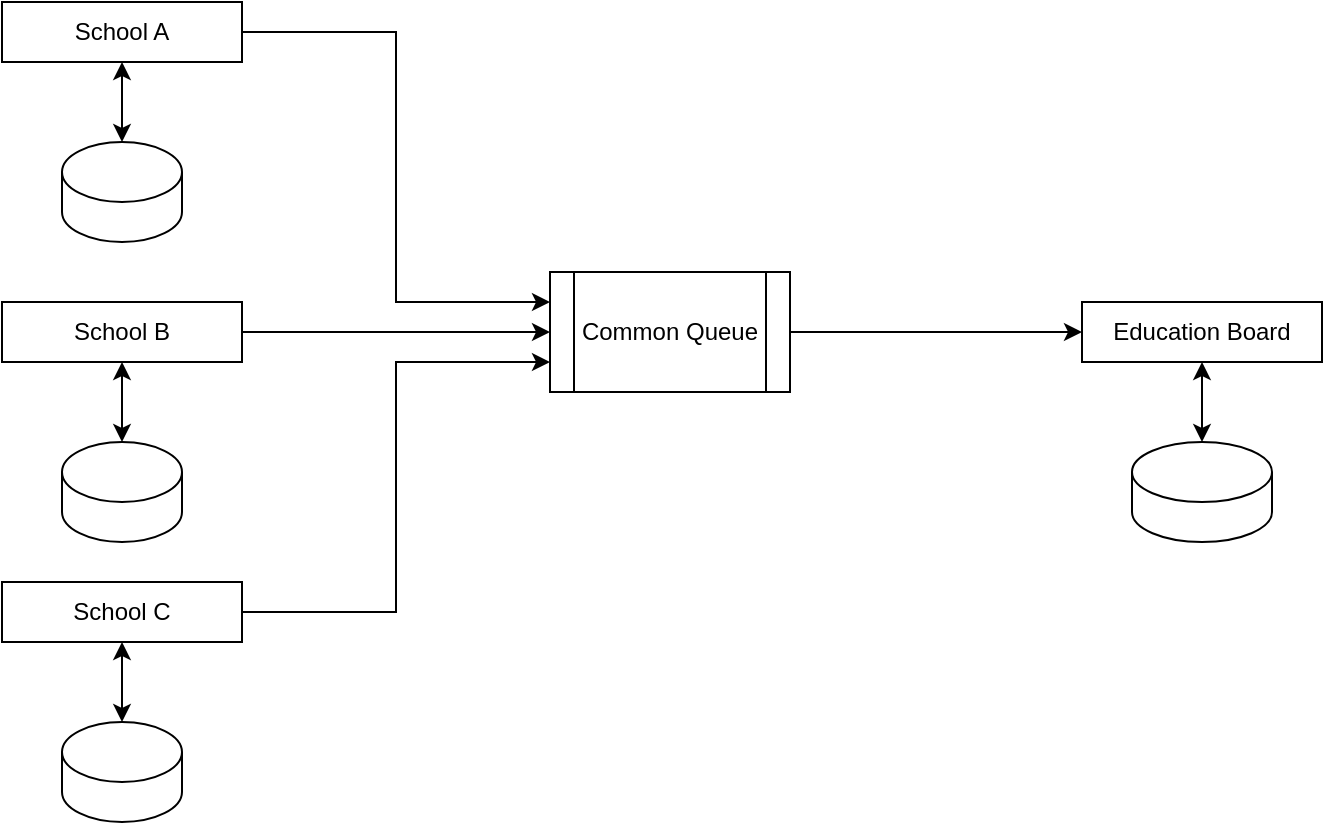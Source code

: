 <mxfile version="20.8.14" type="device"><diagram name="Page-1" id="Ow3k_eBwTl66P7GtZCbj"><mxGraphModel dx="1050" dy="541" grid="1" gridSize="10" guides="1" tooltips="1" connect="1" arrows="1" fold="1" page="1" pageScale="1" pageWidth="827" pageHeight="1169" math="0" shadow="0"><root><mxCell id="0"/><mxCell id="1" parent="0"/><mxCell id="tCC5okO58yod-VnCCLk_-17" style="edgeStyle=orthogonalEdgeStyle;rounded=0;orthogonalLoop=1;jettySize=auto;html=1;entryX=0;entryY=0.25;entryDx=0;entryDy=0;" edge="1" parent="1" source="tCC5okO58yod-VnCCLk_-4" target="tCC5okO58yod-VnCCLk_-16"><mxGeometry relative="1" as="geometry"/></mxCell><mxCell id="tCC5okO58yod-VnCCLk_-4" value="School A" style="rounded=0;whiteSpace=wrap;html=1;" vertex="1" parent="1"><mxGeometry x="80" y="40" width="120" height="30" as="geometry"/></mxCell><mxCell id="tCC5okO58yod-VnCCLk_-5" value="" style="shape=cylinder3;whiteSpace=wrap;html=1;boundedLbl=1;backgroundOutline=1;size=15;" vertex="1" parent="1"><mxGeometry x="110" y="110" width="60" height="50" as="geometry"/></mxCell><mxCell id="tCC5okO58yod-VnCCLk_-6" value="" style="endArrow=classic;startArrow=classic;html=1;rounded=0;entryX=0.5;entryY=1;entryDx=0;entryDy=0;exitX=0.5;exitY=0;exitDx=0;exitDy=0;exitPerimeter=0;" edge="1" parent="1" source="tCC5okO58yod-VnCCLk_-5"><mxGeometry width="50" height="50" relative="1" as="geometry"><mxPoint x="130" y="120" as="sourcePoint"/><mxPoint x="140" y="70" as="targetPoint"/></mxGeometry></mxCell><mxCell id="tCC5okO58yod-VnCCLk_-18" style="edgeStyle=orthogonalEdgeStyle;rounded=0;orthogonalLoop=1;jettySize=auto;html=1;entryX=0;entryY=0.5;entryDx=0;entryDy=0;" edge="1" parent="1" source="tCC5okO58yod-VnCCLk_-10" target="tCC5okO58yod-VnCCLk_-16"><mxGeometry relative="1" as="geometry"/></mxCell><mxCell id="tCC5okO58yod-VnCCLk_-10" value="School B" style="rounded=0;whiteSpace=wrap;html=1;" vertex="1" parent="1"><mxGeometry x="80" y="190" width="120" height="30" as="geometry"/></mxCell><mxCell id="tCC5okO58yod-VnCCLk_-11" value="" style="shape=cylinder3;whiteSpace=wrap;html=1;boundedLbl=1;backgroundOutline=1;size=15;" vertex="1" parent="1"><mxGeometry x="110" y="260" width="60" height="50" as="geometry"/></mxCell><mxCell id="tCC5okO58yod-VnCCLk_-12" value="" style="endArrow=classic;startArrow=classic;html=1;rounded=0;entryX=0.5;entryY=1;entryDx=0;entryDy=0;exitX=0.5;exitY=0;exitDx=0;exitDy=0;exitPerimeter=0;" edge="1" parent="1" source="tCC5okO58yod-VnCCLk_-11"><mxGeometry width="50" height="50" relative="1" as="geometry"><mxPoint x="130" y="270" as="sourcePoint"/><mxPoint x="140" y="220" as="targetPoint"/></mxGeometry></mxCell><mxCell id="tCC5okO58yod-VnCCLk_-19" style="edgeStyle=orthogonalEdgeStyle;rounded=0;orthogonalLoop=1;jettySize=auto;html=1;entryX=0;entryY=0.75;entryDx=0;entryDy=0;" edge="1" parent="1" source="tCC5okO58yod-VnCCLk_-13" target="tCC5okO58yod-VnCCLk_-16"><mxGeometry relative="1" as="geometry"/></mxCell><mxCell id="tCC5okO58yod-VnCCLk_-13" value="School C" style="rounded=0;whiteSpace=wrap;html=1;" vertex="1" parent="1"><mxGeometry x="80" y="330" width="120" height="30" as="geometry"/></mxCell><mxCell id="tCC5okO58yod-VnCCLk_-14" value="" style="shape=cylinder3;whiteSpace=wrap;html=1;boundedLbl=1;backgroundOutline=1;size=15;" vertex="1" parent="1"><mxGeometry x="110" y="400" width="60" height="50" as="geometry"/></mxCell><mxCell id="tCC5okO58yod-VnCCLk_-15" value="" style="endArrow=classic;startArrow=classic;html=1;rounded=0;entryX=0.5;entryY=1;entryDx=0;entryDy=0;exitX=0.5;exitY=0;exitDx=0;exitDy=0;exitPerimeter=0;" edge="1" parent="1" source="tCC5okO58yod-VnCCLk_-14"><mxGeometry width="50" height="50" relative="1" as="geometry"><mxPoint x="130" y="410" as="sourcePoint"/><mxPoint x="140" y="360" as="targetPoint"/></mxGeometry></mxCell><mxCell id="tCC5okO58yod-VnCCLk_-23" style="edgeStyle=orthogonalEdgeStyle;rounded=0;orthogonalLoop=1;jettySize=auto;html=1;" edge="1" parent="1" source="tCC5okO58yod-VnCCLk_-16" target="tCC5okO58yod-VnCCLk_-20"><mxGeometry relative="1" as="geometry"/></mxCell><mxCell id="tCC5okO58yod-VnCCLk_-16" value="Common Queue" style="shape=process;whiteSpace=wrap;html=1;backgroundOutline=1;" vertex="1" parent="1"><mxGeometry x="354" y="175" width="120" height="60" as="geometry"/></mxCell><mxCell id="tCC5okO58yod-VnCCLk_-20" value="Education Board" style="rounded=0;whiteSpace=wrap;html=1;" vertex="1" parent="1"><mxGeometry x="620" y="190" width="120" height="30" as="geometry"/></mxCell><mxCell id="tCC5okO58yod-VnCCLk_-21" value="" style="shape=cylinder3;whiteSpace=wrap;html=1;boundedLbl=1;backgroundOutline=1;size=15;" vertex="1" parent="1"><mxGeometry x="645" y="260" width="70" height="50" as="geometry"/></mxCell><mxCell id="tCC5okO58yod-VnCCLk_-22" value="" style="endArrow=classic;startArrow=classic;html=1;rounded=0;entryX=0.5;entryY=1;entryDx=0;entryDy=0;exitX=0.5;exitY=0;exitDx=0;exitDy=0;exitPerimeter=0;" edge="1" parent="1" source="tCC5okO58yod-VnCCLk_-21"><mxGeometry width="50" height="50" relative="1" as="geometry"><mxPoint x="670" y="270" as="sourcePoint"/><mxPoint x="680" y="220" as="targetPoint"/></mxGeometry></mxCell></root></mxGraphModel></diagram></mxfile>